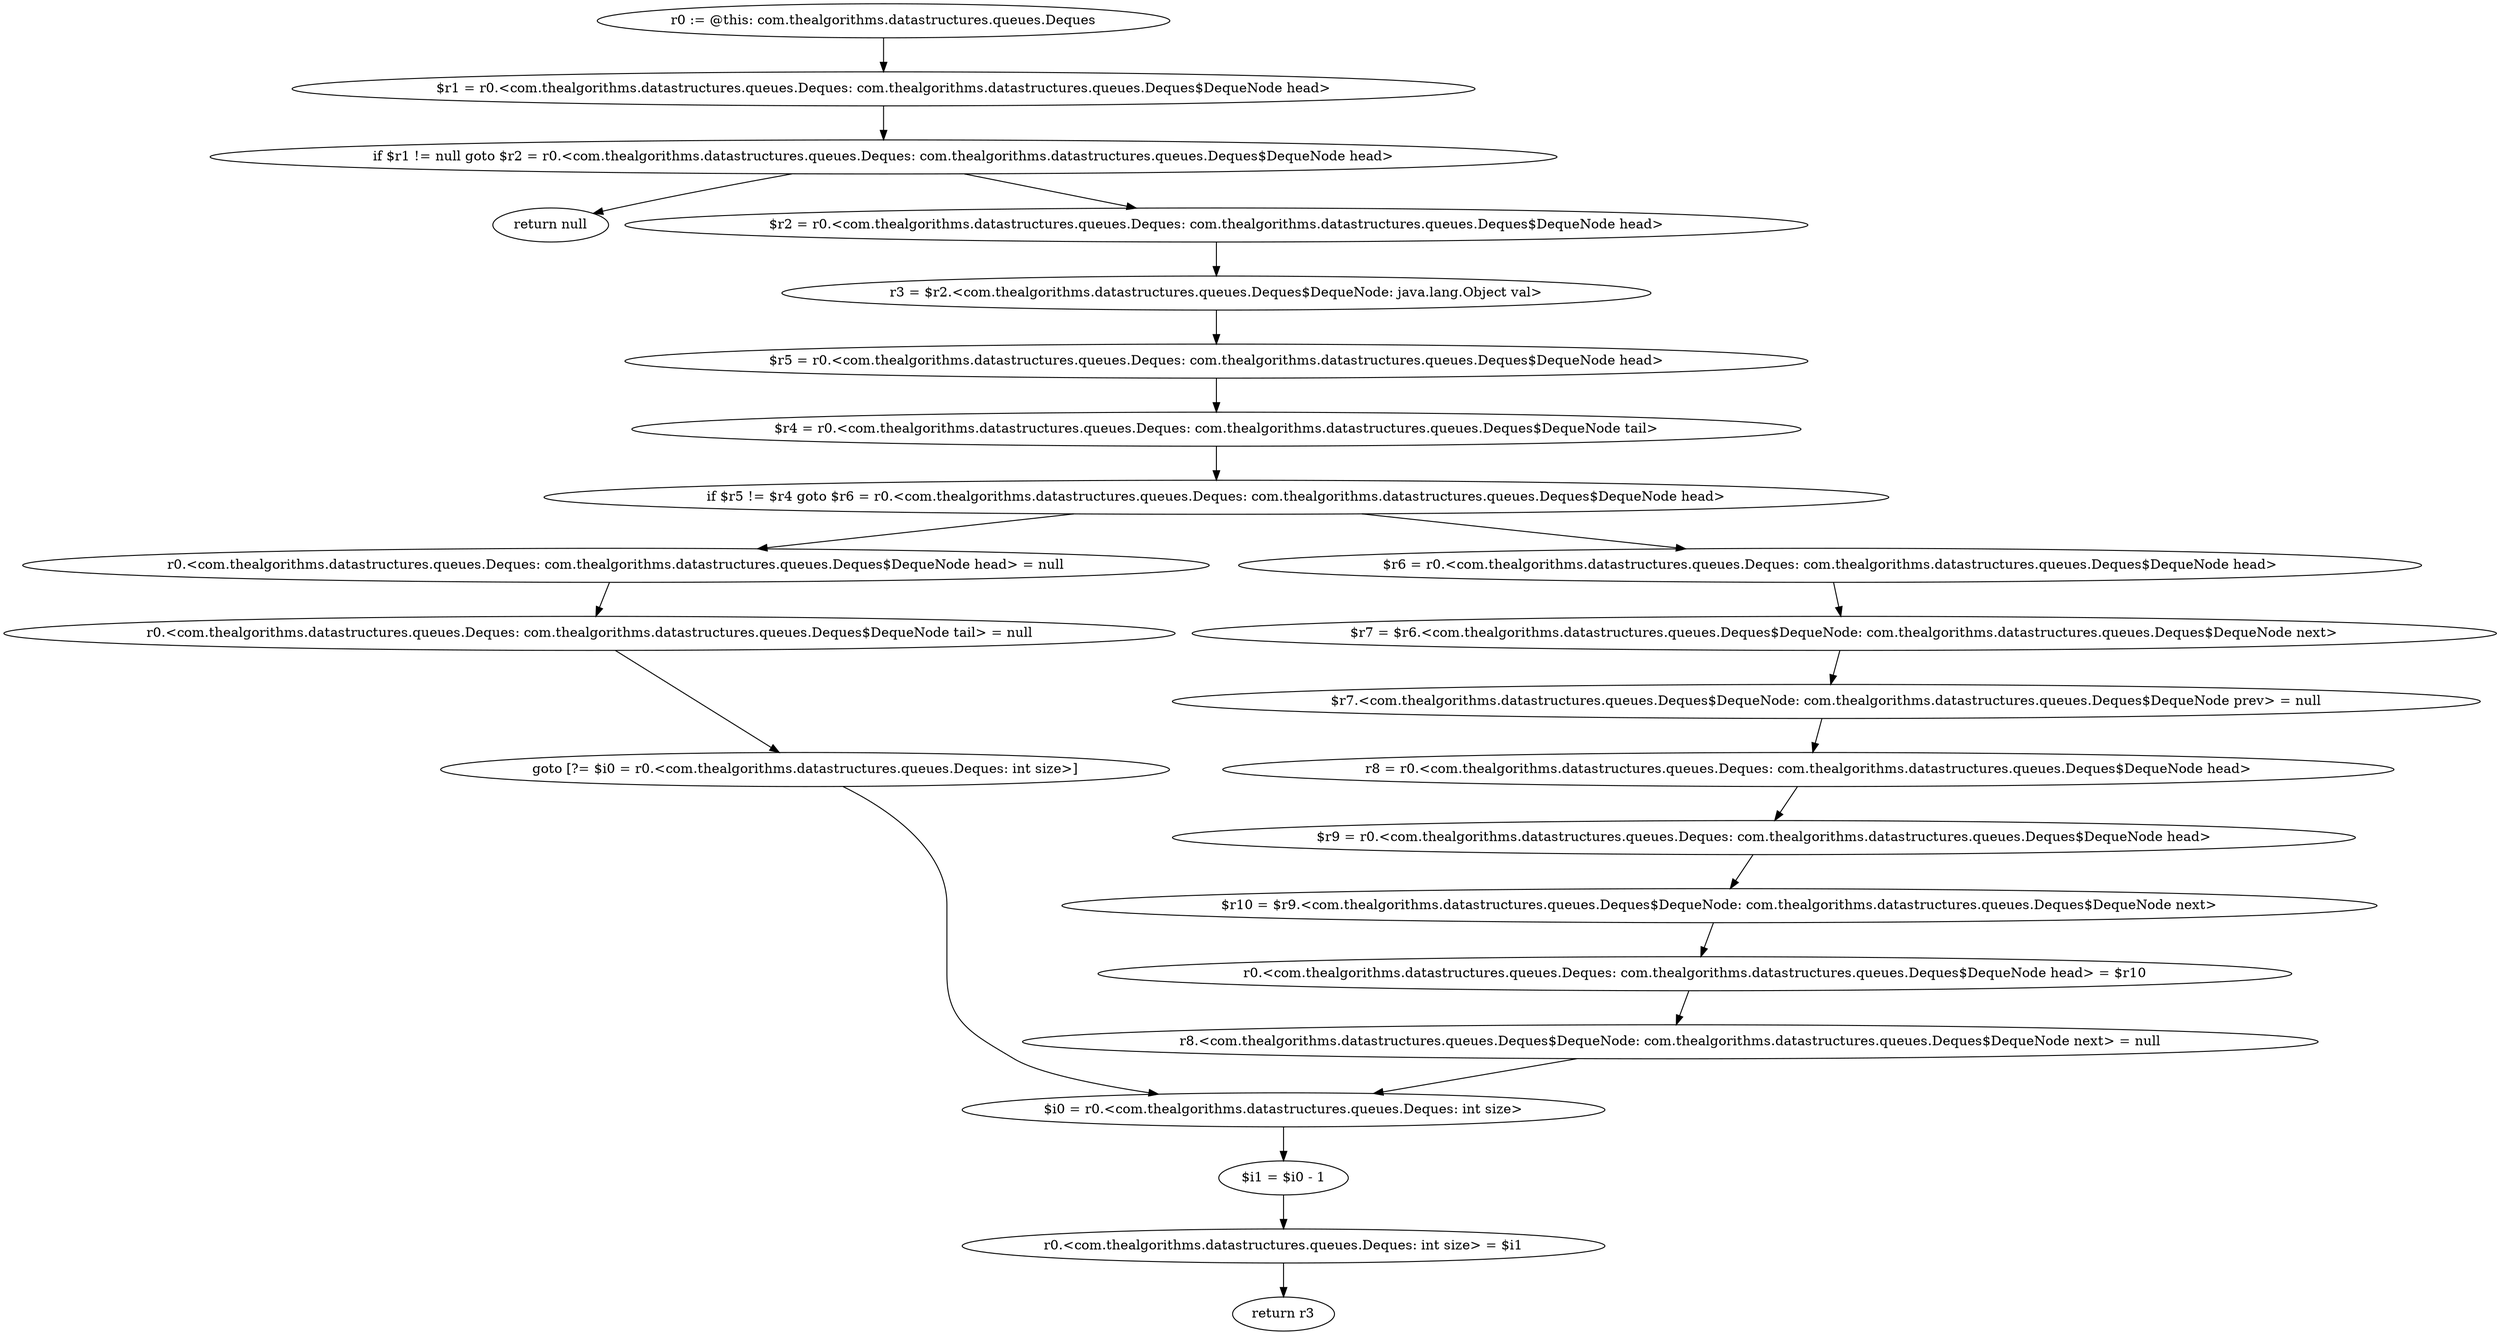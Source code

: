 digraph "unitGraph" {
    "r0 := @this: com.thealgorithms.datastructures.queues.Deques"
    "$r1 = r0.<com.thealgorithms.datastructures.queues.Deques: com.thealgorithms.datastructures.queues.Deques$DequeNode head>"
    "if $r1 != null goto $r2 = r0.<com.thealgorithms.datastructures.queues.Deques: com.thealgorithms.datastructures.queues.Deques$DequeNode head>"
    "return null"
    "$r2 = r0.<com.thealgorithms.datastructures.queues.Deques: com.thealgorithms.datastructures.queues.Deques$DequeNode head>"
    "r3 = $r2.<com.thealgorithms.datastructures.queues.Deques$DequeNode: java.lang.Object val>"
    "$r5 = r0.<com.thealgorithms.datastructures.queues.Deques: com.thealgorithms.datastructures.queues.Deques$DequeNode head>"
    "$r4 = r0.<com.thealgorithms.datastructures.queues.Deques: com.thealgorithms.datastructures.queues.Deques$DequeNode tail>"
    "if $r5 != $r4 goto $r6 = r0.<com.thealgorithms.datastructures.queues.Deques: com.thealgorithms.datastructures.queues.Deques$DequeNode head>"
    "r0.<com.thealgorithms.datastructures.queues.Deques: com.thealgorithms.datastructures.queues.Deques$DequeNode head> = null"
    "r0.<com.thealgorithms.datastructures.queues.Deques: com.thealgorithms.datastructures.queues.Deques$DequeNode tail> = null"
    "goto [?= $i0 = r0.<com.thealgorithms.datastructures.queues.Deques: int size>]"
    "$r6 = r0.<com.thealgorithms.datastructures.queues.Deques: com.thealgorithms.datastructures.queues.Deques$DequeNode head>"
    "$r7 = $r6.<com.thealgorithms.datastructures.queues.Deques$DequeNode: com.thealgorithms.datastructures.queues.Deques$DequeNode next>"
    "$r7.<com.thealgorithms.datastructures.queues.Deques$DequeNode: com.thealgorithms.datastructures.queues.Deques$DequeNode prev> = null"
    "r8 = r0.<com.thealgorithms.datastructures.queues.Deques: com.thealgorithms.datastructures.queues.Deques$DequeNode head>"
    "$r9 = r0.<com.thealgorithms.datastructures.queues.Deques: com.thealgorithms.datastructures.queues.Deques$DequeNode head>"
    "$r10 = $r9.<com.thealgorithms.datastructures.queues.Deques$DequeNode: com.thealgorithms.datastructures.queues.Deques$DequeNode next>"
    "r0.<com.thealgorithms.datastructures.queues.Deques: com.thealgorithms.datastructures.queues.Deques$DequeNode head> = $r10"
    "r8.<com.thealgorithms.datastructures.queues.Deques$DequeNode: com.thealgorithms.datastructures.queues.Deques$DequeNode next> = null"
    "$i0 = r0.<com.thealgorithms.datastructures.queues.Deques: int size>"
    "$i1 = $i0 - 1"
    "r0.<com.thealgorithms.datastructures.queues.Deques: int size> = $i1"
    "return r3"
    "r0 := @this: com.thealgorithms.datastructures.queues.Deques"->"$r1 = r0.<com.thealgorithms.datastructures.queues.Deques: com.thealgorithms.datastructures.queues.Deques$DequeNode head>";
    "$r1 = r0.<com.thealgorithms.datastructures.queues.Deques: com.thealgorithms.datastructures.queues.Deques$DequeNode head>"->"if $r1 != null goto $r2 = r0.<com.thealgorithms.datastructures.queues.Deques: com.thealgorithms.datastructures.queues.Deques$DequeNode head>";
    "if $r1 != null goto $r2 = r0.<com.thealgorithms.datastructures.queues.Deques: com.thealgorithms.datastructures.queues.Deques$DequeNode head>"->"return null";
    "if $r1 != null goto $r2 = r0.<com.thealgorithms.datastructures.queues.Deques: com.thealgorithms.datastructures.queues.Deques$DequeNode head>"->"$r2 = r0.<com.thealgorithms.datastructures.queues.Deques: com.thealgorithms.datastructures.queues.Deques$DequeNode head>";
    "$r2 = r0.<com.thealgorithms.datastructures.queues.Deques: com.thealgorithms.datastructures.queues.Deques$DequeNode head>"->"r3 = $r2.<com.thealgorithms.datastructures.queues.Deques$DequeNode: java.lang.Object val>";
    "r3 = $r2.<com.thealgorithms.datastructures.queues.Deques$DequeNode: java.lang.Object val>"->"$r5 = r0.<com.thealgorithms.datastructures.queues.Deques: com.thealgorithms.datastructures.queues.Deques$DequeNode head>";
    "$r5 = r0.<com.thealgorithms.datastructures.queues.Deques: com.thealgorithms.datastructures.queues.Deques$DequeNode head>"->"$r4 = r0.<com.thealgorithms.datastructures.queues.Deques: com.thealgorithms.datastructures.queues.Deques$DequeNode tail>";
    "$r4 = r0.<com.thealgorithms.datastructures.queues.Deques: com.thealgorithms.datastructures.queues.Deques$DequeNode tail>"->"if $r5 != $r4 goto $r6 = r0.<com.thealgorithms.datastructures.queues.Deques: com.thealgorithms.datastructures.queues.Deques$DequeNode head>";
    "if $r5 != $r4 goto $r6 = r0.<com.thealgorithms.datastructures.queues.Deques: com.thealgorithms.datastructures.queues.Deques$DequeNode head>"->"r0.<com.thealgorithms.datastructures.queues.Deques: com.thealgorithms.datastructures.queues.Deques$DequeNode head> = null";
    "if $r5 != $r4 goto $r6 = r0.<com.thealgorithms.datastructures.queues.Deques: com.thealgorithms.datastructures.queues.Deques$DequeNode head>"->"$r6 = r0.<com.thealgorithms.datastructures.queues.Deques: com.thealgorithms.datastructures.queues.Deques$DequeNode head>";
    "r0.<com.thealgorithms.datastructures.queues.Deques: com.thealgorithms.datastructures.queues.Deques$DequeNode head> = null"->"r0.<com.thealgorithms.datastructures.queues.Deques: com.thealgorithms.datastructures.queues.Deques$DequeNode tail> = null";
    "r0.<com.thealgorithms.datastructures.queues.Deques: com.thealgorithms.datastructures.queues.Deques$DequeNode tail> = null"->"goto [?= $i0 = r0.<com.thealgorithms.datastructures.queues.Deques: int size>]";
    "goto [?= $i0 = r0.<com.thealgorithms.datastructures.queues.Deques: int size>]"->"$i0 = r0.<com.thealgorithms.datastructures.queues.Deques: int size>";
    "$r6 = r0.<com.thealgorithms.datastructures.queues.Deques: com.thealgorithms.datastructures.queues.Deques$DequeNode head>"->"$r7 = $r6.<com.thealgorithms.datastructures.queues.Deques$DequeNode: com.thealgorithms.datastructures.queues.Deques$DequeNode next>";
    "$r7 = $r6.<com.thealgorithms.datastructures.queues.Deques$DequeNode: com.thealgorithms.datastructures.queues.Deques$DequeNode next>"->"$r7.<com.thealgorithms.datastructures.queues.Deques$DequeNode: com.thealgorithms.datastructures.queues.Deques$DequeNode prev> = null";
    "$r7.<com.thealgorithms.datastructures.queues.Deques$DequeNode: com.thealgorithms.datastructures.queues.Deques$DequeNode prev> = null"->"r8 = r0.<com.thealgorithms.datastructures.queues.Deques: com.thealgorithms.datastructures.queues.Deques$DequeNode head>";
    "r8 = r0.<com.thealgorithms.datastructures.queues.Deques: com.thealgorithms.datastructures.queues.Deques$DequeNode head>"->"$r9 = r0.<com.thealgorithms.datastructures.queues.Deques: com.thealgorithms.datastructures.queues.Deques$DequeNode head>";
    "$r9 = r0.<com.thealgorithms.datastructures.queues.Deques: com.thealgorithms.datastructures.queues.Deques$DequeNode head>"->"$r10 = $r9.<com.thealgorithms.datastructures.queues.Deques$DequeNode: com.thealgorithms.datastructures.queues.Deques$DequeNode next>";
    "$r10 = $r9.<com.thealgorithms.datastructures.queues.Deques$DequeNode: com.thealgorithms.datastructures.queues.Deques$DequeNode next>"->"r0.<com.thealgorithms.datastructures.queues.Deques: com.thealgorithms.datastructures.queues.Deques$DequeNode head> = $r10";
    "r0.<com.thealgorithms.datastructures.queues.Deques: com.thealgorithms.datastructures.queues.Deques$DequeNode head> = $r10"->"r8.<com.thealgorithms.datastructures.queues.Deques$DequeNode: com.thealgorithms.datastructures.queues.Deques$DequeNode next> = null";
    "r8.<com.thealgorithms.datastructures.queues.Deques$DequeNode: com.thealgorithms.datastructures.queues.Deques$DequeNode next> = null"->"$i0 = r0.<com.thealgorithms.datastructures.queues.Deques: int size>";
    "$i0 = r0.<com.thealgorithms.datastructures.queues.Deques: int size>"->"$i1 = $i0 - 1";
    "$i1 = $i0 - 1"->"r0.<com.thealgorithms.datastructures.queues.Deques: int size> = $i1";
    "r0.<com.thealgorithms.datastructures.queues.Deques: int size> = $i1"->"return r3";
}
